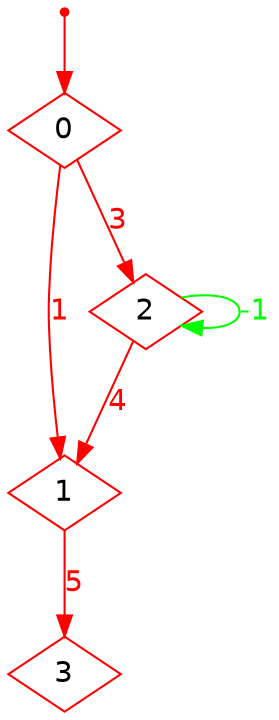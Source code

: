 digraph EMDP {
node [label="",fontname="Helvetica",shape="circle"];
0 [label="0",color="red",shape="diamond"];
"0i" [label="",color="red",shape="point"];
"0i" -> 0 [label="",color="red"];
0 -> 1 [label="1",color="red",fontcolor="red",fontname="Helvetica"];
0 -> 2 [label="3",color="red",fontcolor="red",fontname="Helvetica"];
1 [label="1",color="red",shape="diamond"];
1 -> 3 [label="5",color="red",fontcolor="red",fontname="Helvetica"];
2 [label="2",color="red",shape="diamond"];
2 -> 1 [label="4",color="red",fontcolor="red",fontname="Helvetica"];
2 -> 2 [label="-1",color="green",fontcolor="green",fontname="Helvetica"];
3 [label="3",color="red",shape="diamond"];
}
